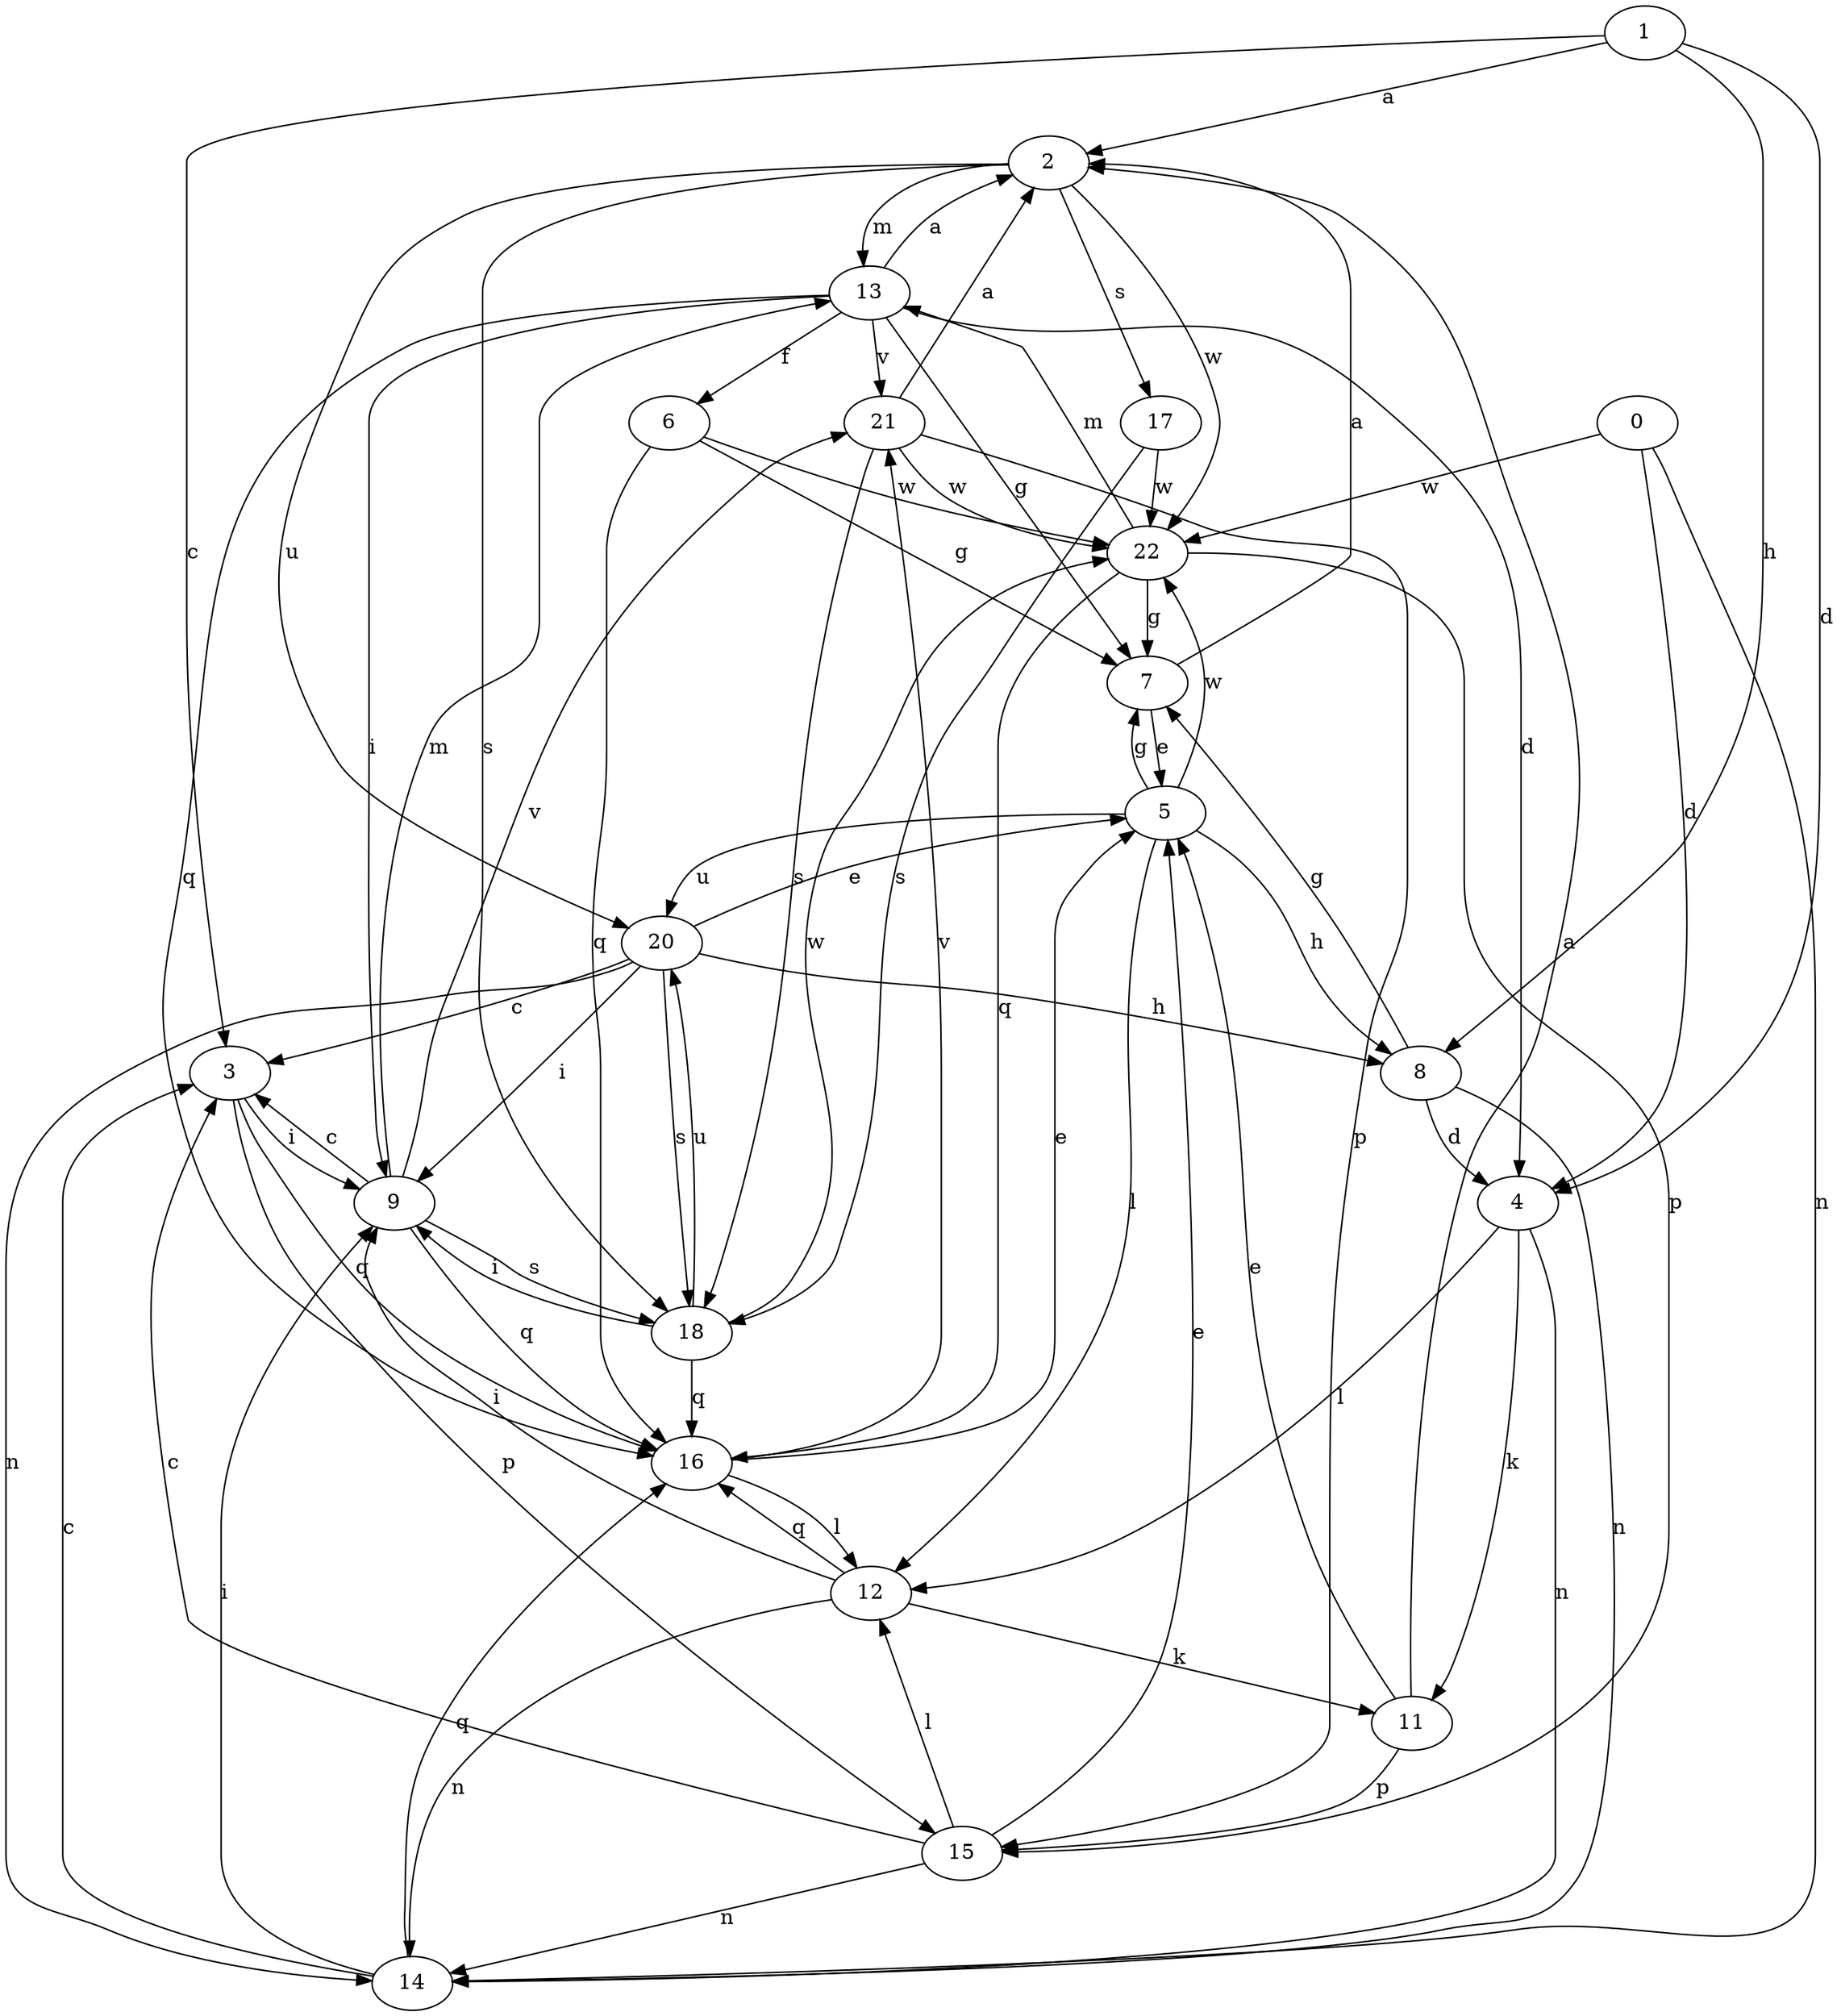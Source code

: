 strict digraph  {
1;
2;
3;
4;
5;
6;
7;
8;
9;
11;
12;
13;
14;
15;
16;
17;
18;
0;
20;
21;
22;
1 -> 2  [label=a];
1 -> 3  [label=c];
1 -> 4  [label=d];
1 -> 8  [label=h];
2 -> 13  [label=m];
2 -> 17  [label=s];
2 -> 18  [label=s];
2 -> 20  [label=u];
2 -> 22  [label=w];
3 -> 9  [label=i];
3 -> 15  [label=p];
3 -> 16  [label=q];
4 -> 11  [label=k];
4 -> 12  [label=l];
4 -> 14  [label=n];
5 -> 7  [label=g];
5 -> 8  [label=h];
5 -> 12  [label=l];
5 -> 20  [label=u];
5 -> 22  [label=w];
6 -> 7  [label=g];
6 -> 16  [label=q];
6 -> 22  [label=w];
7 -> 2  [label=a];
7 -> 5  [label=e];
8 -> 4  [label=d];
8 -> 7  [label=g];
8 -> 14  [label=n];
9 -> 3  [label=c];
9 -> 13  [label=m];
9 -> 16  [label=q];
9 -> 18  [label=s];
9 -> 21  [label=v];
11 -> 2  [label=a];
11 -> 5  [label=e];
11 -> 15  [label=p];
12 -> 9  [label=i];
12 -> 11  [label=k];
12 -> 14  [label=n];
12 -> 16  [label=q];
13 -> 2  [label=a];
13 -> 4  [label=d];
13 -> 6  [label=f];
13 -> 7  [label=g];
13 -> 9  [label=i];
13 -> 16  [label=q];
13 -> 21  [label=v];
14 -> 3  [label=c];
14 -> 9  [label=i];
14 -> 16  [label=q];
15 -> 3  [label=c];
15 -> 5  [label=e];
15 -> 12  [label=l];
15 -> 14  [label=n];
16 -> 5  [label=e];
16 -> 12  [label=l];
16 -> 21  [label=v];
17 -> 18  [label=s];
17 -> 22  [label=w];
18 -> 9  [label=i];
18 -> 16  [label=q];
18 -> 20  [label=u];
18 -> 22  [label=w];
0 -> 4  [label=d];
0 -> 14  [label=n];
0 -> 22  [label=w];
20 -> 3  [label=c];
20 -> 5  [label=e];
20 -> 8  [label=h];
20 -> 9  [label=i];
20 -> 14  [label=n];
20 -> 18  [label=s];
21 -> 2  [label=a];
21 -> 15  [label=p];
21 -> 18  [label=s];
21 -> 22  [label=w];
22 -> 7  [label=g];
22 -> 13  [label=m];
22 -> 15  [label=p];
22 -> 16  [label=q];
}
